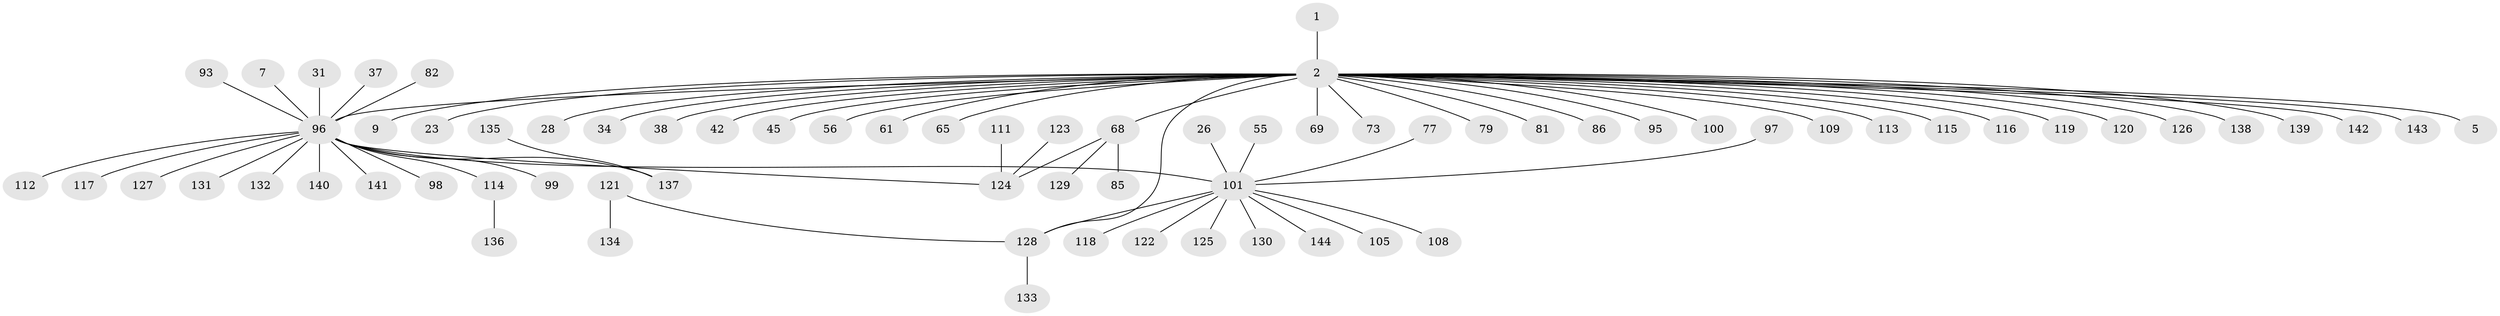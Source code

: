 // original degree distribution, {1: 0.5902777777777778, 38: 0.006944444444444444, 3: 0.10416666666666667, 12: 0.006944444444444444, 5: 0.027777777777777776, 4: 0.04861111111111111, 8: 0.013888888888888888, 2: 0.2013888888888889}
// Generated by graph-tools (version 1.1) at 2025/47/03/09/25 04:47:45]
// undirected, 72 vertices, 73 edges
graph export_dot {
graph [start="1"]
  node [color=gray90,style=filled];
  1;
  2;
  5;
  7;
  9;
  23;
  26;
  28;
  31;
  34;
  37;
  38;
  42;
  45 [super="+44"];
  55;
  56;
  61 [super="+36"];
  65;
  68 [super="+15"];
  69;
  73 [super="+72"];
  77;
  79;
  81 [super="+27"];
  82 [super="+67"];
  85 [super="+52"];
  86;
  93 [super="+60"];
  95;
  96 [super="+54+11+66+76"];
  97 [super="+84"];
  98;
  99 [super="+29+89"];
  100;
  101 [super="+40+32"];
  105 [super="+41"];
  108;
  109 [super="+92"];
  111;
  112;
  113 [super="+83+87"];
  114 [super="+106"];
  115;
  116;
  117;
  118;
  119 [super="+50"];
  120;
  121;
  122 [super="+94"];
  123;
  124 [super="+62+75+80+90"];
  125 [super="+107"];
  126 [super="+110"];
  127;
  128 [super="+88"];
  129;
  130;
  131;
  132 [super="+74"];
  133;
  134;
  135;
  136;
  137 [super="+78"];
  138;
  139;
  140;
  141;
  142 [super="+70+103"];
  143;
  144 [super="+102"];
  1 -- 2;
  2 -- 5;
  2 -- 9;
  2 -- 23;
  2 -- 28;
  2 -- 34;
  2 -- 38;
  2 -- 42;
  2 -- 56;
  2 -- 65;
  2 -- 68 [weight=2];
  2 -- 69;
  2 -- 79;
  2 -- 86;
  2 -- 95;
  2 -- 96 [weight=5];
  2 -- 100;
  2 -- 115;
  2 -- 116;
  2 -- 120;
  2 -- 138;
  2 -- 139;
  2 -- 143;
  2 -- 142;
  2 -- 113;
  2 -- 81;
  2 -- 61;
  2 -- 45;
  2 -- 119;
  2 -- 73;
  2 -- 128;
  2 -- 109;
  2 -- 126;
  7 -- 96;
  26 -- 101;
  31 -- 96;
  37 -- 96;
  55 -- 101;
  68 -- 129;
  68 -- 85;
  68 -- 124;
  77 -- 101;
  82 -- 96;
  93 -- 96;
  96 -- 140;
  96 -- 117;
  96 -- 127;
  96 -- 131;
  96 -- 141;
  96 -- 98;
  96 -- 99;
  96 -- 101 [weight=2];
  96 -- 112;
  96 -- 137;
  96 -- 124;
  96 -- 132;
  96 -- 114;
  97 -- 101;
  101 -- 118;
  101 -- 130;
  101 -- 108;
  101 -- 105;
  101 -- 128;
  101 -- 122;
  101 -- 144;
  101 -- 125;
  111 -- 124;
  114 -- 136;
  121 -- 134;
  121 -- 128;
  123 -- 124;
  128 -- 133;
  135 -- 137;
}
